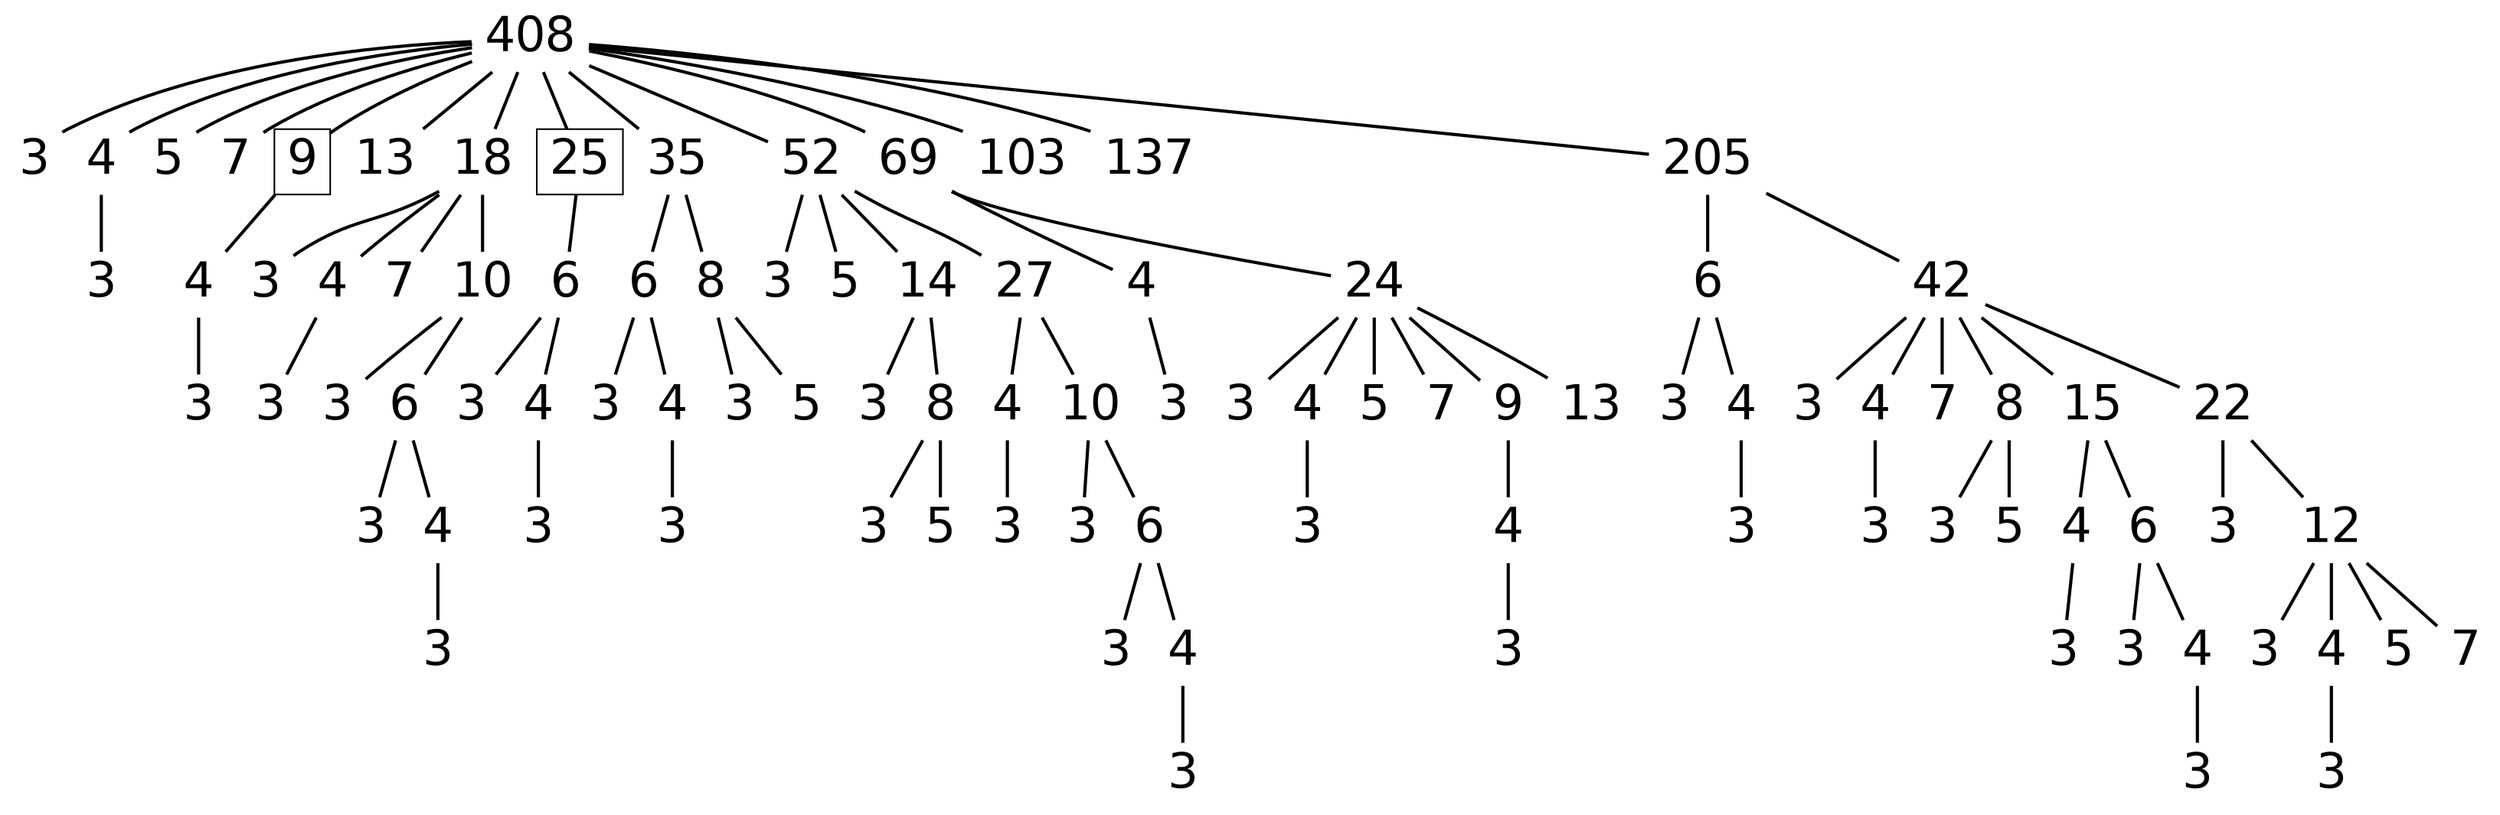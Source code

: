 digraph graph_name {
 graph[nodesep = 0.1];
 edge[dir=none, style=bold];
 node[ fontname = "Helvetica", shape = plaintext, width = 0.25, height = 0.25, fontsize=30];
s408;
s408_3;
s408_4;
s408_4_3;
s408_5;
s408_7;
s408_9;
s408_9_4;
s408_9_4_3;
s408_13;
s408_18;
s408_18_3;
s408_18_4;
s408_18_4_3;
s408_18_7;
s408_18_10;
s408_18_10_3;
s408_18_10_6;
s408_18_10_6_3;
s408_18_10_6_4;
s408_18_10_6_4_3;
s408_25;
s408_25_6;
s408_25_6_3;
s408_25_6_4;
s408_25_6_4_3;
s408_35;
s408_35_6;
s408_35_6_3;
s408_35_6_4;
s408_35_6_4_3;
s408_35_8;
s408_35_8_3;
s408_35_8_5;
s408_52;
s408_52_3;
s408_52_5;
s408_52_14;
s408_52_14_3;
s408_52_14_8;
s408_52_14_8_3;
s408_52_14_8_5;
s408_52_27;
s408_52_27_4;
s408_52_27_4_3;
s408_52_27_10;
s408_52_27_10_3;
s408_52_27_10_6;
s408_52_27_10_6_3;
s408_52_27_10_6_4;
s408_52_27_10_6_4_3;
s408_69;
s408_69_4;
s408_69_4_3;
s408_69_24;
s408_69_24_3;
s408_69_24_4;
s408_69_24_4_3;
s408_69_24_5;
s408_69_24_7;
s408_69_24_9;
s408_69_24_9_4;
s408_69_24_9_4_3;
s408_69_24_13;
s408_103;
s408_137;
s408_205;
s408_205_6;
s408_205_6_3;
s408_205_6_4;
s408_205_6_4_3;
s408_205_42;
s408_205_42_3;
s408_205_42_4;
s408_205_42_4_3;
s408_205_42_7;
s408_205_42_8;
s408_205_42_8_3;
s408_205_42_8_5;
s408_205_42_15;
s408_205_42_15_4;
s408_205_42_15_4_3;
s408_205_42_15_6;
s408_205_42_15_6_3;
s408_205_42_15_6_4;
s408_205_42_15_6_4_3;
s408_205_42_22;
s408_205_42_22_3;
s408_205_42_22_12;
s408_205_42_22_12_3;
s408_205_42_22_12_4;
s408_205_42_22_12_4_3;
s408_205_42_22_12_5;
s408_205_42_22_12_7;
s408[label="408" ];
s408->s408_3;
s408_3[label="3" ];
s408->s408_4;
s408_4[label="4" ];
s408_4->s408_4_3;
s408_4_3[label="3" ];
s408->s408_5;
s408_5[label="5" ];
s408->s408_7;
s408_7[label="7" ];
s408->s408_9;
s408_9[label="9" ;shape=box];
s408_9->s408_9_4;
s408_9_4[label="4" ];
s408_9_4->s408_9_4_3;
s408_9_4_3[label="3" ];
s408->s408_13;
s408_13[label="13" ];
s408->s408_18;
s408_18[label="18" ];
s408_18->s408_18_3;
s408_18_3[label="3" ];
s408_18->s408_18_4;
s408_18_4[label="4" ];
s408_18_4->s408_18_4_3;
s408_18_4_3[label="3" ];
s408_18->s408_18_7;
s408_18_7[label="7" ];
s408_18->s408_18_10;
s408_18_10[label="10" ];
s408_18_10->s408_18_10_3;
s408_18_10_3[label="3" ];
s408_18_10->s408_18_10_6;
s408_18_10_6[label="6" ];
s408_18_10_6->s408_18_10_6_3;
s408_18_10_6_3[label="3" ];
s408_18_10_6->s408_18_10_6_4;
s408_18_10_6_4[label="4" ];
s408_18_10_6_4->s408_18_10_6_4_3;
s408_18_10_6_4_3[label="3" ];
s408->s408_25;
s408_25[label="25" ;shape=box];
s408_25->s408_25_6;
s408_25_6[label="6" ];
s408_25_6->s408_25_6_3;
s408_25_6_3[label="3" ];
s408_25_6->s408_25_6_4;
s408_25_6_4[label="4" ];
s408_25_6_4->s408_25_6_4_3;
s408_25_6_4_3[label="3" ];
s408->s408_35;
s408_35[label="35" ];
s408_35->s408_35_6;
s408_35_6[label="6" ];
s408_35_6->s408_35_6_3;
s408_35_6_3[label="3" ];
s408_35_6->s408_35_6_4;
s408_35_6_4[label="4" ];
s408_35_6_4->s408_35_6_4_3;
s408_35_6_4_3[label="3" ];
s408_35->s408_35_8;
s408_35_8[label="8" ];
s408_35_8->s408_35_8_3;
s408_35_8_3[label="3" ];
s408_35_8->s408_35_8_5;
s408_35_8_5[label="5" ];
s408->s408_52;
s408_52[label="52" ];
s408_52->s408_52_3;
s408_52_3[label="3" ];
s408_52->s408_52_5;
s408_52_5[label="5" ];
s408_52->s408_52_14;
s408_52_14[label="14" ];
s408_52_14->s408_52_14_3;
s408_52_14_3[label="3" ];
s408_52_14->s408_52_14_8;
s408_52_14_8[label="8" ];
s408_52_14_8->s408_52_14_8_3;
s408_52_14_8_3[label="3" ];
s408_52_14_8->s408_52_14_8_5;
s408_52_14_8_5[label="5" ];
s408_52->s408_52_27;
s408_52_27[label="27" ];
s408_52_27->s408_52_27_4;
s408_52_27_4[label="4" ];
s408_52_27_4->s408_52_27_4_3;
s408_52_27_4_3[label="3" ];
s408_52_27->s408_52_27_10;
s408_52_27_10[label="10" ];
s408_52_27_10->s408_52_27_10_3;
s408_52_27_10_3[label="3" ];
s408_52_27_10->s408_52_27_10_6;
s408_52_27_10_6[label="6" ];
s408_52_27_10_6->s408_52_27_10_6_3;
s408_52_27_10_6_3[label="3" ];
s408_52_27_10_6->s408_52_27_10_6_4;
s408_52_27_10_6_4[label="4" ];
s408_52_27_10_6_4->s408_52_27_10_6_4_3;
s408_52_27_10_6_4_3[label="3" ];
s408->s408_69;
s408_69[label="69" ];
s408_69->s408_69_4;
s408_69_4[label="4" ];
s408_69_4->s408_69_4_3;
s408_69_4_3[label="3" ];
s408_69->s408_69_24;
s408_69_24[label="24" ];
s408_69_24->s408_69_24_3;
s408_69_24_3[label="3" ];
s408_69_24->s408_69_24_4;
s408_69_24_4[label="4" ];
s408_69_24_4->s408_69_24_4_3;
s408_69_24_4_3[label="3" ];
s408_69_24->s408_69_24_5;
s408_69_24_5[label="5" ];
s408_69_24->s408_69_24_7;
s408_69_24_7[label="7" ];
s408_69_24->s408_69_24_9;
s408_69_24_9[label="9" ];
s408_69_24_9->s408_69_24_9_4;
s408_69_24_9_4[label="4" ];
s408_69_24_9_4->s408_69_24_9_4_3;
s408_69_24_9_4_3[label="3" ];
s408_69_24->s408_69_24_13;
s408_69_24_13[label="13" ];
s408->s408_103;
s408_103[label="103" ];
s408->s408_137;
s408_137[label="137" ];
s408->s408_205;
s408_205[label="205" ];
s408_205->s408_205_6;
s408_205_6[label="6" ];
s408_205_6->s408_205_6_3;
s408_205_6_3[label="3" ];
s408_205_6->s408_205_6_4;
s408_205_6_4[label="4" ];
s408_205_6_4->s408_205_6_4_3;
s408_205_6_4_3[label="3" ];
s408_205->s408_205_42;
s408_205_42[label="42" ];
s408_205_42->s408_205_42_3;
s408_205_42_3[label="3" ];
s408_205_42->s408_205_42_4;
s408_205_42_4[label="4" ];
s408_205_42_4->s408_205_42_4_3;
s408_205_42_4_3[label="3" ];
s408_205_42->s408_205_42_7;
s408_205_42_7[label="7" ];
s408_205_42->s408_205_42_8;
s408_205_42_8[label="8" ];
s408_205_42_8->s408_205_42_8_3;
s408_205_42_8_3[label="3" ];
s408_205_42_8->s408_205_42_8_5;
s408_205_42_8_5[label="5" ];
s408_205_42->s408_205_42_15;
s408_205_42_15[label="15" ];
s408_205_42_15->s408_205_42_15_4;
s408_205_42_15_4[label="4" ];
s408_205_42_15_4->s408_205_42_15_4_3;
s408_205_42_15_4_3[label="3" ];
s408_205_42_15->s408_205_42_15_6;
s408_205_42_15_6[label="6" ];
s408_205_42_15_6->s408_205_42_15_6_3;
s408_205_42_15_6_3[label="3" ];
s408_205_42_15_6->s408_205_42_15_6_4;
s408_205_42_15_6_4[label="4" ];
s408_205_42_15_6_4->s408_205_42_15_6_4_3;
s408_205_42_15_6_4_3[label="3" ];
s408_205_42->s408_205_42_22;
s408_205_42_22[label="22" ];
s408_205_42_22->s408_205_42_22_3;
s408_205_42_22_3[label="3" ];
s408_205_42_22->s408_205_42_22_12;
s408_205_42_22_12[label="12" ];
s408_205_42_22_12->s408_205_42_22_12_3;
s408_205_42_22_12_3[label="3" ];
s408_205_42_22_12->s408_205_42_22_12_4;
s408_205_42_22_12_4[label="4" ];
s408_205_42_22_12_4->s408_205_42_22_12_4_3;
s408_205_42_22_12_4_3[label="3" ];
s408_205_42_22_12->s408_205_42_22_12_5;
s408_205_42_22_12_5[label="5" ];
s408_205_42_22_12->s408_205_42_22_12_7;
s408_205_42_22_12_7[label="7" ];
}
